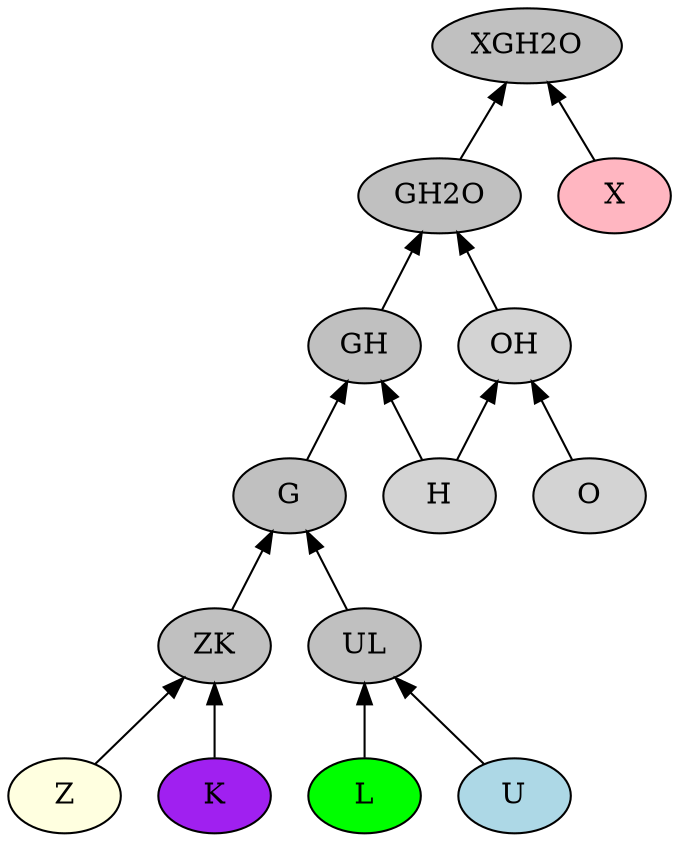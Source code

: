 digraph G {
    rankdir = "BT"
    Z[style = "filled",fillcolor="lightyellow"]
    L[style = "filled",fillcolor="green"]
    U[style = "filled",fillcolor="lightblue"]
    K[style = "filled",fillcolor="purple"]
    G[style = "filled",fillcolor="gray"]
    ZK[style = "filled",fillcolor="gray"]
    UL[style = "filled",fillcolor="gray"]
    GH[style = "filled",fillcolor="gray"]
    GH2O[style = "filled",fillcolor="gray"]
    XGH2O[style = "filled",fillcolor="gray"]
    OH[style = "filled",fillcolor="lightgray"]
    H[style = "filled",fillcolor="lightgray"]
    O[style = "filled",fillcolor="lightgray"]
    X[style = "filled",fillcolor="lightpink"]
    {Z, K} -> ZK
    {U, L} -> UL
    {ZK, UL} -> G
    {H, G} -> GH
    {H, O} -> OH
    {GH, OH} -> GH2O
    {GH2O, X} -> XGH2O
    
}
